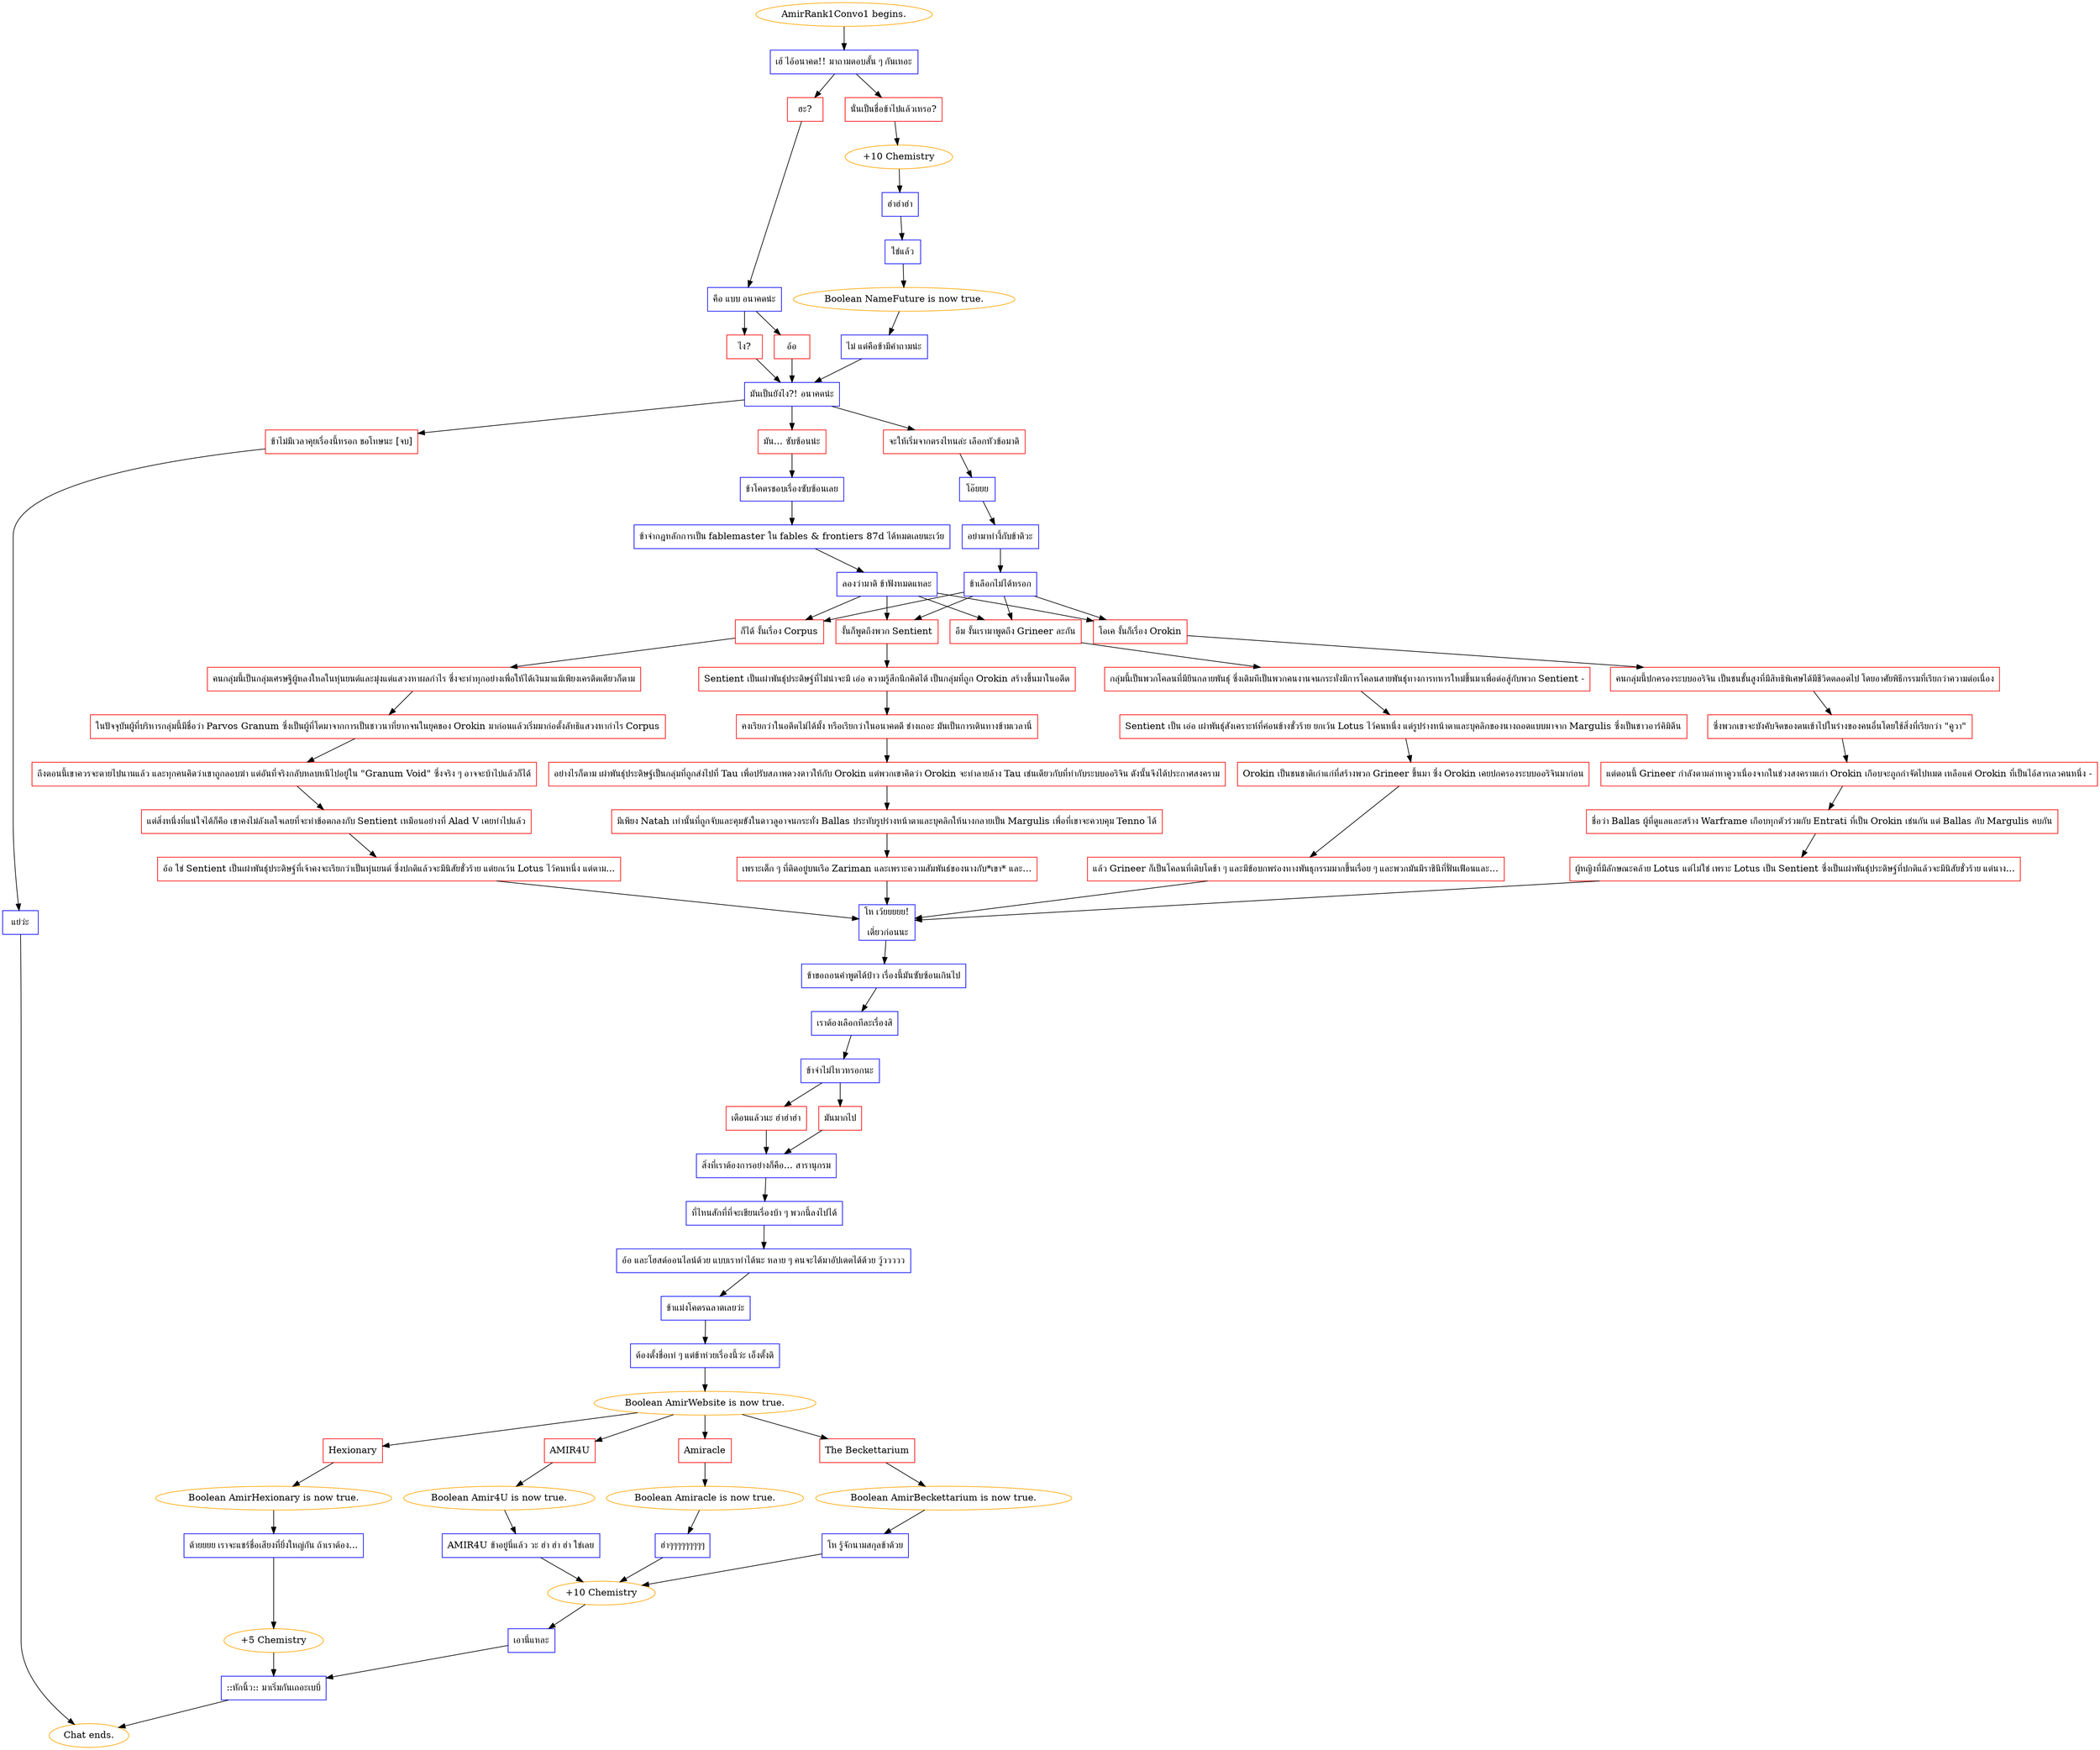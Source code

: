 digraph {
	"AmirRank1Convo1 begins." [color=orange];
		"AmirRank1Convo1 begins." -> j3169769466;
	j3169769466 [label="เฮ้ ไอ้อนาคต!! มาถามตอบสั้น ๆ กันเหอะ",shape=box,color=blue];
		j3169769466 -> j853894618;
		j3169769466 -> j2847601626;
	j853894618 [label="ฮะ?",shape=box,color=red];
		j853894618 -> j2902483159;
	j2847601626 [label="นั่นเป็นชื่อข้าไปแล้วเหรอ?",shape=box,color=red];
		j2847601626 -> j1943899559;
	j2902483159 [label="คือ แบบ อนาคตน่ะ",shape=box,color=blue];
		j2902483159 -> j1626931237;
		j2902483159 -> j1890225372;
	j1943899559 [label="+10 Chemistry",color=orange];
		j1943899559 -> j576724699;
	j1626931237 [label="อ้อ",shape=box,color=red];
		j1626931237 -> j98681398;
	j1890225372 [label="ไง?",shape=box,color=red];
		j1890225372 -> j98681398;
	j576724699 [label="ฮ่าฮ่าฮ่า",shape=box,color=blue];
		j576724699 -> j535320914;
	j98681398 [label="มันเป็นยังไง?! อนาคตน่ะ",shape=box,color=blue];
		j98681398 -> j563575346;
		j98681398 -> j2343967535;
		j98681398 -> j1919610992;
	j535320914 [label="ใช่แล้ว",shape=box,color=blue];
		j535320914 -> j3960015455;
	j563575346 [label="จะให้เริ่มจากตรงไหนล่ะ เลือกหัวข้อมาดิ",shape=box,color=red];
		j563575346 -> j3957612849;
	j2343967535 [label="มัน... ซับซ้อนน่ะ",shape=box,color=red];
		j2343967535 -> j296280055;
	j1919610992 [label="ข้าไม่มีเวลาคุยเรื่องนี้หรอก ขอโทษนะ [จบ]",shape=box,color=red];
		j1919610992 -> j2240668587;
	j3960015455 [label="Boolean NameFuture is now true.",color=orange];
		j3960015455 -> j2451467022;
	j3957612849 [label="โอ๊ยยย",shape=box,color=blue];
		j3957612849 -> j2425436429;
	j296280055 [label="ข้าโคตรชอบเรื่องซับซ้อนเลย",shape=box,color=blue];
		j296280055 -> j2057366541;
	j2240668587 [label="แย่ว่ะ",shape=box,color=blue];
		j2240668587 -> "Chat ends.";
	j2451467022 [label="ไม่ แต่คือข้ามีคำถามน่ะ",shape=box,color=blue];
		j2451467022 -> j98681398;
	j2425436429 [label="อย่ามาทำงี้กับข้าดิวะ",shape=box,color=blue];
		j2425436429 -> j3309430496;
	j2057366541 [label="ข้าจำกฎหลักการเป็น fablemaster ใน fables & frontiers 87d ได้หมดเลยนะเว้ย",shape=box,color=blue];
		j2057366541 -> j1481322638;
	"Chat ends." [color=orange];
	j3309430496 [label="ข้าเลือกไม่ได้หรอก",shape=box,color=blue];
		j3309430496 -> j1107242863;
		j3309430496 -> j1698659429;
		j3309430496 -> j1378272328;
		j3309430496 -> j1694458591;
	j1481322638 [label="ลองว่ามาดิ ข้าฟังหมดแหละ",shape=box,color=blue];
		j1481322638 -> j1107242863;
		j1481322638 -> j1698659429;
		j1481322638 -> j1378272328;
		j1481322638 -> j1694458591;
	j1107242863 [label="โอเค งั้นก็เรื่อง Orokin",shape=box,color=red];
		j1107242863 -> j3311107730;
	j1698659429 [label="ก็ได้ งั้นเรื่อง Corpus",shape=box,color=red];
		j1698659429 -> j4097227134;
	j1378272328 [label="อืม งั้นเรามาพูดถึง Grineer ละกัน",shape=box,color=red];
		j1378272328 -> j2484475312;
	j1694458591 [label="งั้นก็พูดถึงพวก Sentient",shape=box,color=red];
		j1694458591 -> j3320269346;
	j3311107730 [label="คนกลุ่มนี้ปกครองระบบออริจิน เป็นชนชั้นสูงที่มีสิทธิพิเศษได้มีชีวิตตลอดไป โดยอาศัยพิธีกรรมที่เรียกว่าความต่อเนื่อง",shape=box,color=red];
		j3311107730 -> j1444679897;
	j4097227134 [label="คนกลุ่มนี้เป็นกลุ่มเศรษฐีผู้หลงใหลในหุ่นยนต์และมุ่งแต่แสวงหาผลกำไร ซึ่งจะทำทุกอย่างเพื่อให้ได้เงินมาแม้เพียงเครดิตเดียวก็ตาม",shape=box,color=red];
		j4097227134 -> j3777476491;
	j2484475312 [label="กลุ่มนี้เป็นพวกโคลนที่มียีนกลายพันธุ์ ซึ่งเดิมทีเป็นพวกคนงานจนกระทั่งมีการโคลนสายพันธุ์ทางการทหารใหม่ขึ้นมาเพื่อต่อสู้กับพวก Sentient -",shape=box,color=red];
		j2484475312 -> j2238579237;
	j3320269346 [label="Sentient เป็นเผ่าพันธุ์ประดิษฐ์ที่ไม่น่าจะมี เอ่อ ความรู้สึกนึกคิดได้ เป็นกลุ่มที่ถูก Orokin สร้างขึ้นมาในอดีต",shape=box,color=red];
		j3320269346 -> j850855361;
	j1444679897 [label="ซึ่งพวกเขาจะบังคับจิตของตนเข้าไปในร่างของคนอื่นโดยใช้สิ่งที่เรียกว่า \"คูวา\"",shape=box,color=red];
		j1444679897 -> j2392472282;
	j3777476491 [label="ในปัจจุบันผู้ที่บริหารกลุ่มนี้มีชื่อว่า Parvos Granum ซึ่งเป็นผู้ที่โตมาจากการเป็นชาวนาที่ยากจนในยุคของ Orokin มาก่อนแล้วเริ่มมาก่อตั้งลัทธิแสวงหากำไร Corpus",shape=box,color=red];
		j3777476491 -> j995637801;
	j2238579237 [label="Sentient เป็น เอ่อ เผ่าพันธุ์สังเคราะห์ที่ค่อนข้างชั่วร้าย ยกเว้น Lotus ไว้คนหนึ่ง แต่รูปร่างหน้าตาและบุคลิกของนางถอดแบบมาจาก Margulis ซึ่งเป็นชาวอาร์คิมิดีน",shape=box,color=red];
		j2238579237 -> j1792329672;
	j850855361 [label="คงเรียกว่าในอดีตไม่ได้มั้ง หรือเรียกว่าในอนาคตดี ช่างเถอะ มันเป็นการเดินทางข้ามเวลานี่",shape=box,color=red];
		j850855361 -> j2774383889;
	j2392472282 [label="แต่ตอนนี้ Grineer กำลังตามล่าหาคูวาเนื่องจากในช่วงสงครามเก่า Orokin เกือบจะถูกกำจัดไปหมด เหลือแค่ Orokin ที่เป็นไอ้สารเลวคนหนึ่ง -",shape=box,color=red];
		j2392472282 -> j3690469726;
	j995637801 [label="ถึงตอนนี้เขาควรจะตายไปนานแล้ว และทุกคนคิดว่าเขาถูกลอบฆ่า แต่อันที่จริงกลับหลบหนีไปอยู่ใน \"Granum Void\" ซึ่งจริง ๆ อาจจะบ้าไปแล้วก็ได้",shape=box,color=red];
		j995637801 -> j283202165;
	j1792329672 [label="Orokin เป็นชนชาติเก่าแก่ที่สร้างพวก Grineer ขึ้นมา ซึ่ง Orokin เคยปกครองระบบออริจินมาก่อน",shape=box,color=red];
		j1792329672 -> j1488627375;
	j2774383889 [label="อย่างไรก็ตาม เผ่าพันธุ์ประดิษฐ์เป็นกลุ่มที่ถูกส่งไปที่ Tau เพื่อปรับสภาพดวงดาวให้กับ Orokin แต่พวกเขาคิดว่า Orokin จะทำลายล้าง Tau เช่นเดียวกับที่ทำกับระบบออริจิน ดังนั้นจึงได้ประกาศสงคราม",shape=box,color=red];
		j2774383889 -> j55911295;
	j3690469726 [label="ชื่อว่า Ballas ผู้ที่ดูแลและสร้าง Warframe เกือบทุกตัวร่วมกับ Entrati ที่เป็น Orokin เช่นกัน แต่ Ballas กับ Margulis คบกัน",shape=box,color=red];
		j3690469726 -> j898187767;
	j283202165 [label="แต่สิ่งหนึ่งที่แน่ใจได้ก็คือ เขาคงไม่ลังเลใจเลยที่จะทำข้อตกลงกับ Sentient เหมือนอย่างที่ Alad V เคยทำไปแล้ว",shape=box,color=red];
		j283202165 -> j2621339549;
	j1488627375 [label="แล้ว Grineer ก็เป็นโคลนที่เติบโตช้า ๆ และมีข้อบกพร่องทางพันธุกรรมมากขึ้นเรื่อย ๆ และพวกมันมีราชินีที่ฟั่นเฟือนและ...",shape=box,color=red];
		j1488627375 -> j1592783471;
	j55911295 [label="มีเพียง Natah เท่านั้นที่ถูกจับและคุมขังในดาวลูอาจนกระทั่ง Ballas ประทับรูปร่างหน้าตาและบุคลิกให้นางกลายเป็น Margulis เพื่อที่เขาจะควบคุม Tenno ได้",shape=box,color=red];
		j55911295 -> j3041651955;
	j898187767 [label="ผู้หญิงที่มีลักษณะคล้าย Lotus แต่ไม่ใช่ เพราะ Lotus เป็น Sentient ซึ่งเป็นเผ่าพันธุ์ประดิษฐ์ที่ปกติแล้วจะมีนิสัยชั่วร้าย แต่นาง...",shape=box,color=red];
		j898187767 -> j1592783471;
	j2621339549 [label="อ้อ ใช่ Sentient เป็นเผ่าพันธุ์ประดิษฐ์ที่เจ้าคงจะเรียกว่าเป็นหุ่นยนต์ ซึ่งปกติแล้วจะมีนิสัยชั่วร้าย แต่ยกเว้น Lotus ไว้คนหนึ่ง แต่ตาม...",shape=box,color=red];
		j2621339549 -> j1592783471;
	j1592783471 [label="โห เว้ยยยยย!
 เดี๋ยวก่อนนะ",shape=box,color=blue];
		j1592783471 -> j1035812261;
	j3041651955 [label="เพราะเด็ก ๆ ที่ติดอยู่บนเรือ Zariman และเพราะความสัมพันธ์ของนางกับ*เขา* และ...",shape=box,color=red];
		j3041651955 -> j1592783471;
	j1035812261 [label="ข้าขอถอนคำพูดได้ป่าว เรื่องนี้มันซับซ้อนเกินไป",shape=box,color=blue];
		j1035812261 -> j3314213829;
	j3314213829 [label="เราต้องเลือกทีละเรื่องสิ",shape=box,color=blue];
		j3314213829 -> j1789881032;
	j1789881032 [label="ข้าจำไม่ไหวหรอกนะ",shape=box,color=blue];
		j1789881032 -> j1302574078;
		j1789881032 -> j3604421630;
	j1302574078 [label="เตือนแล้วนะ ฮ่าฮ่าฮ่า",shape=box,color=red];
		j1302574078 -> j1467799523;
	j3604421630 [label="มันมากไป",shape=box,color=red];
		j3604421630 -> j1467799523;
	j1467799523 [label="สิ่งที่เราต้องการอย่างก็คือ... สารานุกรม",shape=box,color=blue];
		j1467799523 -> j1716972073;
	j1716972073 [label="ที่ไหนสักที่ที่จะเขียนเรื่องบ้า ๆ พวกนี้ลงไปได้",shape=box,color=blue];
		j1716972073 -> j4065940271;
	j4065940271 [label="อ้อ และโฮสต์ออนไลน์ด้วย แบบเราทำได้นะ หลาย ๆ คนจะได้มาอัปเดตได้ด้วย วู้ววววว",shape=box,color=blue];
		j4065940271 -> j4019270908;
	j4019270908 [label="ข้าแม่งโคตรฉลาดเลยว่ะ",shape=box,color=blue];
		j4019270908 -> j703639864;
	j703639864 [label="ต้องตั้งชื่อเท่ ๆ แต่ข้าห่วยเรื่องนี้ว่ะ เอ็งตั้งดิ",shape=box,color=blue];
		j703639864 -> j2827662073;
	j2827662073 [label="Boolean AmirWebsite is now true.",color=orange];
		j2827662073 -> j3248161921;
		j2827662073 -> j2199801203;
		j2827662073 -> j487310565;
		j2827662073 -> j1070644191;
	j3248161921 [label="Hexionary",shape=box,color=red];
		j3248161921 -> j2494210065;
	j2199801203 [label="AMIR4U",shape=box,color=red];
		j2199801203 -> j1254531982;
	j487310565 [label="Amiracle",shape=box,color=red];
		j487310565 -> j2865341353;
	j1070644191 [label="The Beckettarium",shape=box,color=red];
		j1070644191 -> j127208401;
	j2494210065 [label="Boolean AmirHexionary is now true.",color=orange];
		j2494210065 -> j3541429231;
	j1254531982 [label="Boolean Amir4U is now true.",color=orange];
		j1254531982 -> j2707516621;
	j2865341353 [label="Boolean Amiracle is now true.",color=orange];
		j2865341353 -> j87644641;
	j127208401 [label="Boolean AmirBeckettarium is now true.",color=orange];
		j127208401 -> j2449942882;
	j3541429231 [label="ด้ายยยย เราจะแชร์ชื่อเสียงที่ยิ่งใหญ่กัน ถ้าเราต้อง...",shape=box,color=blue];
		j3541429231 -> j3294175408;
	j2707516621 [label="AMIR4U ข้าอยู่นี่แล้ว วะ ฮ่า ฮ่า ฮ่า ใช่เลย",shape=box,color=blue];
		j2707516621 -> j1527663998;
	j87644641 [label="ฮ่าๆๆๆๆๆๆๆๆๆ",shape=box,color=blue];
		j87644641 -> j1527663998;
	j2449942882 [label="โห รู้จักนามสกุลข้าด้วย",shape=box,color=blue];
		j2449942882 -> j1527663998;
	j3294175408 [label="+5 Chemistry",color=orange];
		j3294175408 -> j3397587608;
	j1527663998 [label="+10 Chemistry",color=orange];
		j1527663998 -> j3062490331;
	j3397587608 [label="::หักนิ้ว:: มาเริ่มกันเถอะเบบี๋",shape=box,color=blue];
		j3397587608 -> "Chat ends.";
	j3062490331 [label="เอานี่แหละ",shape=box,color=blue];
		j3062490331 -> j3397587608;
}